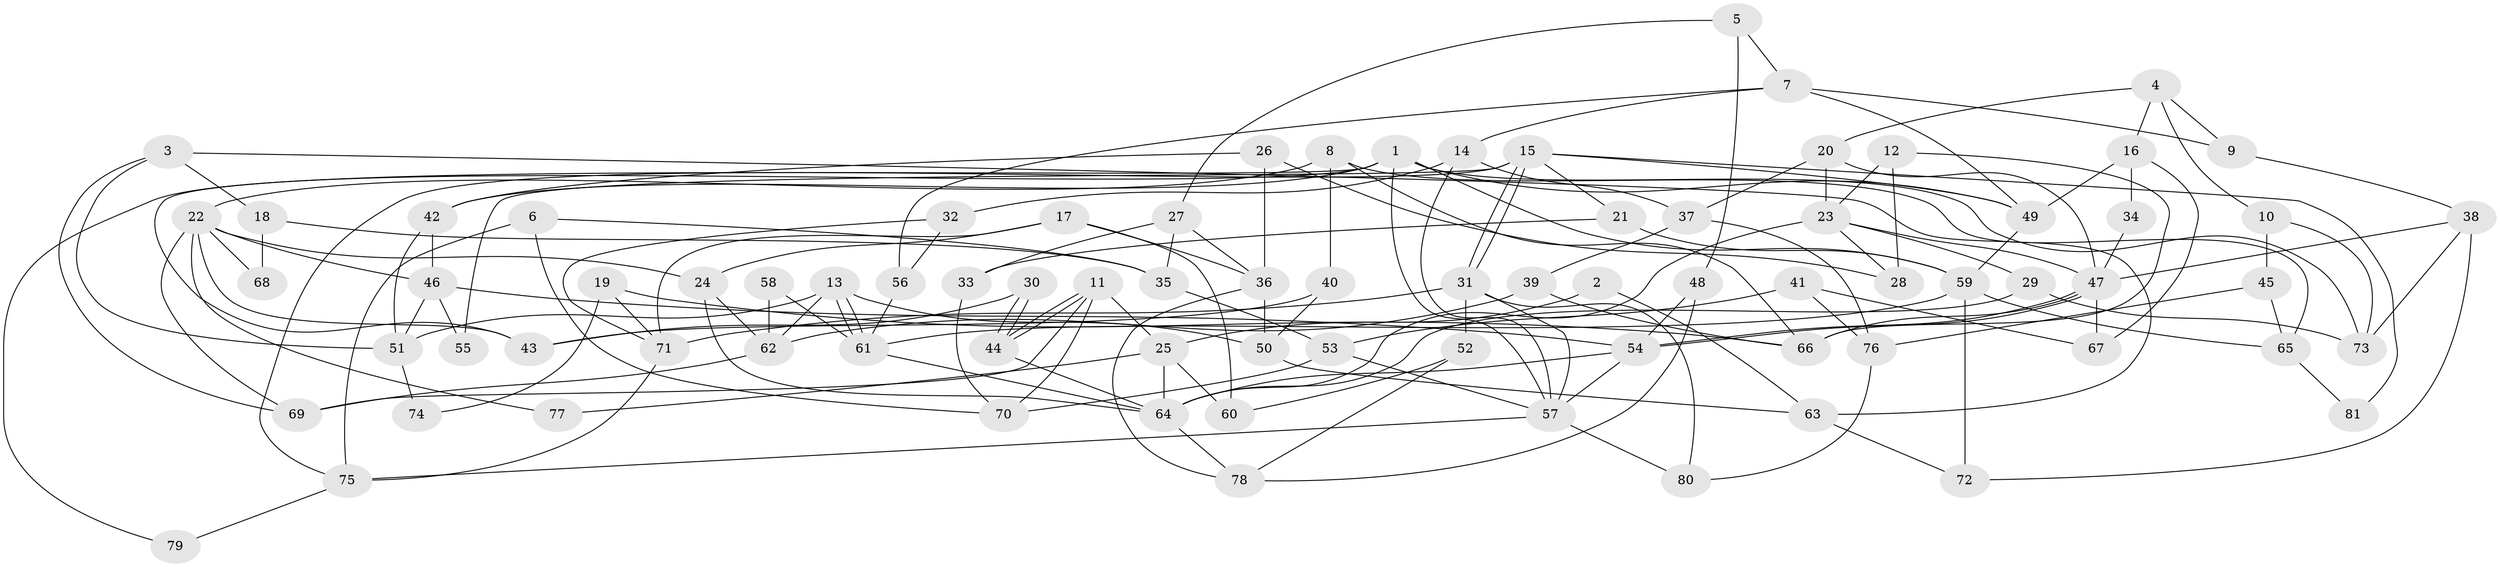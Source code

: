 // Generated by graph-tools (version 1.1) at 2025/49/03/09/25 04:49:47]
// undirected, 81 vertices, 162 edges
graph export_dot {
graph [start="1"]
  node [color=gray90,style=filled];
  1;
  2;
  3;
  4;
  5;
  6;
  7;
  8;
  9;
  10;
  11;
  12;
  13;
  14;
  15;
  16;
  17;
  18;
  19;
  20;
  21;
  22;
  23;
  24;
  25;
  26;
  27;
  28;
  29;
  30;
  31;
  32;
  33;
  34;
  35;
  36;
  37;
  38;
  39;
  40;
  41;
  42;
  43;
  44;
  45;
  46;
  47;
  48;
  49;
  50;
  51;
  52;
  53;
  54;
  55;
  56;
  57;
  58;
  59;
  60;
  61;
  62;
  63;
  64;
  65;
  66;
  67;
  68;
  69;
  70;
  71;
  72;
  73;
  74;
  75;
  76;
  77;
  78;
  79;
  80;
  81;
  1 -- 57;
  1 -- 49;
  1 -- 42;
  1 -- 43;
  1 -- 59;
  1 -- 73;
  1 -- 79;
  2 -- 25;
  2 -- 63;
  3 -- 63;
  3 -- 51;
  3 -- 18;
  3 -- 69;
  4 -- 20;
  4 -- 10;
  4 -- 9;
  4 -- 16;
  5 -- 7;
  5 -- 48;
  5 -- 27;
  6 -- 75;
  6 -- 35;
  6 -- 70;
  7 -- 9;
  7 -- 49;
  7 -- 14;
  7 -- 56;
  8 -- 22;
  8 -- 66;
  8 -- 40;
  8 -- 65;
  9 -- 38;
  10 -- 45;
  10 -- 73;
  11 -- 69;
  11 -- 44;
  11 -- 44;
  11 -- 25;
  11 -- 70;
  12 -- 23;
  12 -- 28;
  12 -- 66;
  13 -- 62;
  13 -- 61;
  13 -- 61;
  13 -- 50;
  13 -- 51;
  14 -- 32;
  14 -- 37;
  14 -- 57;
  15 -- 75;
  15 -- 31;
  15 -- 31;
  15 -- 21;
  15 -- 49;
  15 -- 55;
  15 -- 81;
  16 -- 49;
  16 -- 34;
  16 -- 67;
  17 -- 36;
  17 -- 24;
  17 -- 60;
  17 -- 71;
  18 -- 35;
  18 -- 68;
  19 -- 71;
  19 -- 66;
  19 -- 74;
  20 -- 37;
  20 -- 23;
  20 -- 47;
  21 -- 59;
  21 -- 33;
  22 -- 46;
  22 -- 43;
  22 -- 24;
  22 -- 68;
  22 -- 69;
  22 -- 77;
  23 -- 47;
  23 -- 64;
  23 -- 28;
  23 -- 29;
  24 -- 62;
  24 -- 64;
  25 -- 64;
  25 -- 60;
  25 -- 77;
  26 -- 36;
  26 -- 42;
  26 -- 28;
  27 -- 33;
  27 -- 35;
  27 -- 36;
  29 -- 64;
  29 -- 73;
  30 -- 43;
  30 -- 44;
  30 -- 44;
  31 -- 57;
  31 -- 52;
  31 -- 71;
  31 -- 80;
  32 -- 71;
  32 -- 56;
  33 -- 70;
  34 -- 47;
  35 -- 53;
  36 -- 78;
  36 -- 50;
  37 -- 76;
  37 -- 39;
  38 -- 73;
  38 -- 47;
  38 -- 72;
  39 -- 66;
  39 -- 62;
  40 -- 50;
  40 -- 43;
  41 -- 53;
  41 -- 67;
  41 -- 76;
  42 -- 46;
  42 -- 51;
  44 -- 64;
  45 -- 65;
  45 -- 76;
  46 -- 51;
  46 -- 54;
  46 -- 55;
  47 -- 54;
  47 -- 54;
  47 -- 66;
  47 -- 67;
  48 -- 78;
  48 -- 54;
  49 -- 59;
  50 -- 63;
  51 -- 74;
  52 -- 60;
  52 -- 78;
  53 -- 70;
  53 -- 57;
  54 -- 64;
  54 -- 57;
  56 -- 61;
  57 -- 75;
  57 -- 80;
  58 -- 62;
  58 -- 61;
  59 -- 61;
  59 -- 65;
  59 -- 72;
  61 -- 64;
  62 -- 69;
  63 -- 72;
  64 -- 78;
  65 -- 81;
  71 -- 75;
  75 -- 79;
  76 -- 80;
}
